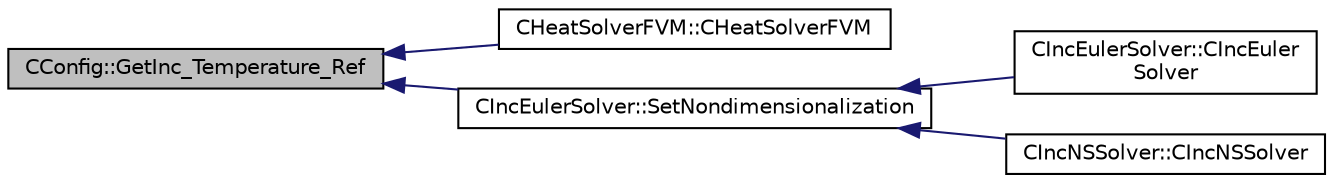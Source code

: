 digraph "CConfig::GetInc_Temperature_Ref"
{
  edge [fontname="Helvetica",fontsize="10",labelfontname="Helvetica",labelfontsize="10"];
  node [fontname="Helvetica",fontsize="10",shape=record];
  rankdir="LR";
  Node4112 [label="CConfig::GetInc_Temperature_Ref",height=0.2,width=0.4,color="black", fillcolor="grey75", style="filled", fontcolor="black"];
  Node4112 -> Node4113 [dir="back",color="midnightblue",fontsize="10",style="solid",fontname="Helvetica"];
  Node4113 [label="CHeatSolverFVM::CHeatSolverFVM",height=0.2,width=0.4,color="black", fillcolor="white", style="filled",URL="$class_c_heat_solver_f_v_m.html#a42af03c3f465c905fbc3ecbee398f5be",tooltip="Constructor of the class. "];
  Node4112 -> Node4114 [dir="back",color="midnightblue",fontsize="10",style="solid",fontname="Helvetica"];
  Node4114 [label="CIncEulerSolver::SetNondimensionalization",height=0.2,width=0.4,color="black", fillcolor="white", style="filled",URL="$class_c_inc_euler_solver.html#a2cffaa24417cb3803d36d38b3874d6d0",tooltip="Set the solver nondimensionalization. "];
  Node4114 -> Node4115 [dir="back",color="midnightblue",fontsize="10",style="solid",fontname="Helvetica"];
  Node4115 [label="CIncEulerSolver::CIncEuler\lSolver",height=0.2,width=0.4,color="black", fillcolor="white", style="filled",URL="$class_c_inc_euler_solver.html#a91f644b8f9a00215bac5bcd31dfc06d8"];
  Node4114 -> Node4116 [dir="back",color="midnightblue",fontsize="10",style="solid",fontname="Helvetica"];
  Node4116 [label="CIncNSSolver::CIncNSSolver",height=0.2,width=0.4,color="black", fillcolor="white", style="filled",URL="$class_c_inc_n_s_solver.html#a82152ac7e91fb1c5c073d98a1f08e2aa"];
}
